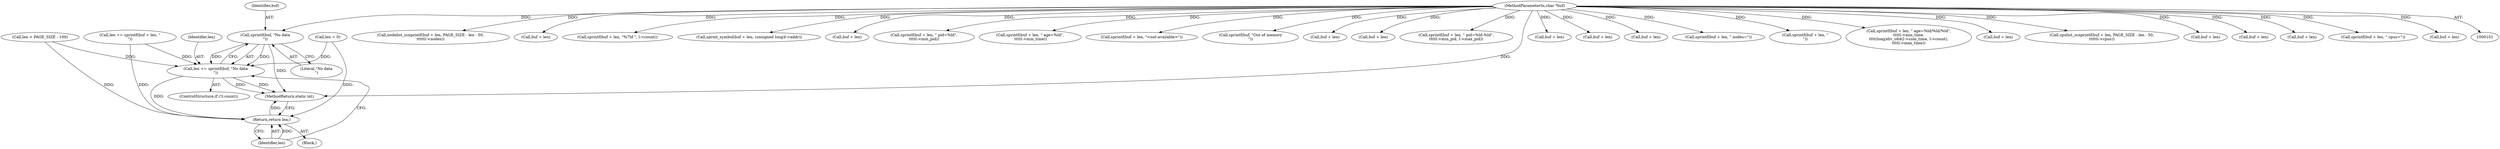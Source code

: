 digraph "0_linux_f8bd2258e2d520dff28c855658bd24bdafb5102d_9@API" {
"1000400" [label="(Call,sprintf(buf, \"No data\n\"))"];
"1000103" [label="(MethodParameterIn,char *buf)"];
"1000398" [label="(Call,len += sprintf(buf, \"No data\n\"))"];
"1000403" [label="(Return,return len;)"];
"1000105" [label="(Block,)"];
"1000371" [label="(Call,nodelist_scnprintf(buf + len, PAGE_SIZE - len - 50,\n\t\t\t\t\tl->nodes))"];
"1000400" [label="(Call,sprintf(buf, \"No data\n\"))"];
"1000300" [label="(Call,buf + len)"];
"1000404" [label="(Identifier,len)"];
"1000202" [label="(Call,sprintf(buf + len, \"%7ld \", l->count))"];
"1000216" [label="(Call,sprint_symbol(buf + len, (unsigned long)l->addr))"];
"1000365" [label="(Call,buf + len)"];
"1000299" [label="(Call,sprintf(buf + len, \" pid=%ld\",\n\t\t\t\tl->min_pid))"];
"1000267" [label="(Call,sprintf(buf + len, \" age=%ld\",\n \t\t\t\tl->min_time))"];
"1000383" [label="(Call,len += sprintf(buf + len, \"\n\"))"];
"1000228" [label="(Call,sprintf(buf + len, \"<not-available>\"))"];
"1000126" [label="(Call,sprintf(buf, \"Out of memory\n\"))"];
"1000334" [label="(Call,buf + len)"];
"1000327" [label="(Call,buf + len)"];
"1000401" [label="(Identifier,buf)"];
"1000393" [label="(ControlStructure,if (!t.count))"];
"1000285" [label="(Call,sprintf(buf + len, \" pid=%ld-%ld\",\n\t\t\t\tl->min_pid, l->max_pid))"];
"1000194" [label="(Call,len > PAGE_SIZE - 100)"];
"1000403" [label="(Return,return len;)"];
"1000398" [label="(Call,len += sprintf(buf, \"No data\n\"))"];
"1000372" [label="(Call,buf + len)"];
"1000203" [label="(Call,buf + len)"];
"1000245" [label="(Call,buf + len)"];
"1000364" [label="(Call,sprintf(buf + len, \" nodes=\"))"];
"1000385" [label="(Call,sprintf(buf + len, \"\n\"))"];
"1000244" [label="(Call,sprintf(buf + len, \" age=%ld/%ld/%ld\",\n\t\t\t\tl->min_time,\n\t\t\t\t(long)div_u64(l->sum_time, l->count),\n\t\t\t\tl->max_time))"];
"1000386" [label="(Call,buf + len)"];
"1000405" [label="(MethodReturn,static int)"];
"1000103" [label="(MethodParameterIn,char *buf)"];
"1000402" [label="(Literal,\"No data\n\")"];
"1000333" [label="(Call,cpulist_scnprintf(buf + len, PAGE_SIZE - len - 50,\n\t\t\t\t\tl->cpus))"];
"1000399" [label="(Identifier,len)"];
"1000229" [label="(Call,buf + len)"];
"1000268" [label="(Call,buf + len)"];
"1000107" [label="(Call,len = 0)"];
"1000286" [label="(Call,buf + len)"];
"1000326" [label="(Call,sprintf(buf + len, \" cpus=\"))"];
"1000217" [label="(Call,buf + len)"];
"1000400" -> "1000398"  [label="AST: "];
"1000400" -> "1000402"  [label="CFG: "];
"1000401" -> "1000400"  [label="AST: "];
"1000402" -> "1000400"  [label="AST: "];
"1000398" -> "1000400"  [label="CFG: "];
"1000400" -> "1000405"  [label="DDG: "];
"1000400" -> "1000398"  [label="DDG: "];
"1000400" -> "1000398"  [label="DDG: "];
"1000103" -> "1000400"  [label="DDG: "];
"1000103" -> "1000101"  [label="AST: "];
"1000103" -> "1000405"  [label="DDG: "];
"1000103" -> "1000126"  [label="DDG: "];
"1000103" -> "1000202"  [label="DDG: "];
"1000103" -> "1000203"  [label="DDG: "];
"1000103" -> "1000216"  [label="DDG: "];
"1000103" -> "1000217"  [label="DDG: "];
"1000103" -> "1000228"  [label="DDG: "];
"1000103" -> "1000229"  [label="DDG: "];
"1000103" -> "1000244"  [label="DDG: "];
"1000103" -> "1000245"  [label="DDG: "];
"1000103" -> "1000267"  [label="DDG: "];
"1000103" -> "1000268"  [label="DDG: "];
"1000103" -> "1000285"  [label="DDG: "];
"1000103" -> "1000286"  [label="DDG: "];
"1000103" -> "1000299"  [label="DDG: "];
"1000103" -> "1000300"  [label="DDG: "];
"1000103" -> "1000326"  [label="DDG: "];
"1000103" -> "1000327"  [label="DDG: "];
"1000103" -> "1000333"  [label="DDG: "];
"1000103" -> "1000334"  [label="DDG: "];
"1000103" -> "1000364"  [label="DDG: "];
"1000103" -> "1000365"  [label="DDG: "];
"1000103" -> "1000371"  [label="DDG: "];
"1000103" -> "1000372"  [label="DDG: "];
"1000103" -> "1000385"  [label="DDG: "];
"1000103" -> "1000386"  [label="DDG: "];
"1000398" -> "1000393"  [label="AST: "];
"1000399" -> "1000398"  [label="AST: "];
"1000404" -> "1000398"  [label="CFG: "];
"1000398" -> "1000405"  [label="DDG: "];
"1000398" -> "1000405"  [label="DDG: "];
"1000107" -> "1000398"  [label="DDG: "];
"1000383" -> "1000398"  [label="DDG: "];
"1000194" -> "1000398"  [label="DDG: "];
"1000398" -> "1000403"  [label="DDG: "];
"1000403" -> "1000105"  [label="AST: "];
"1000403" -> "1000404"  [label="CFG: "];
"1000404" -> "1000403"  [label="AST: "];
"1000405" -> "1000403"  [label="CFG: "];
"1000403" -> "1000405"  [label="DDG: "];
"1000404" -> "1000403"  [label="DDG: "];
"1000107" -> "1000403"  [label="DDG: "];
"1000383" -> "1000403"  [label="DDG: "];
"1000194" -> "1000403"  [label="DDG: "];
}
